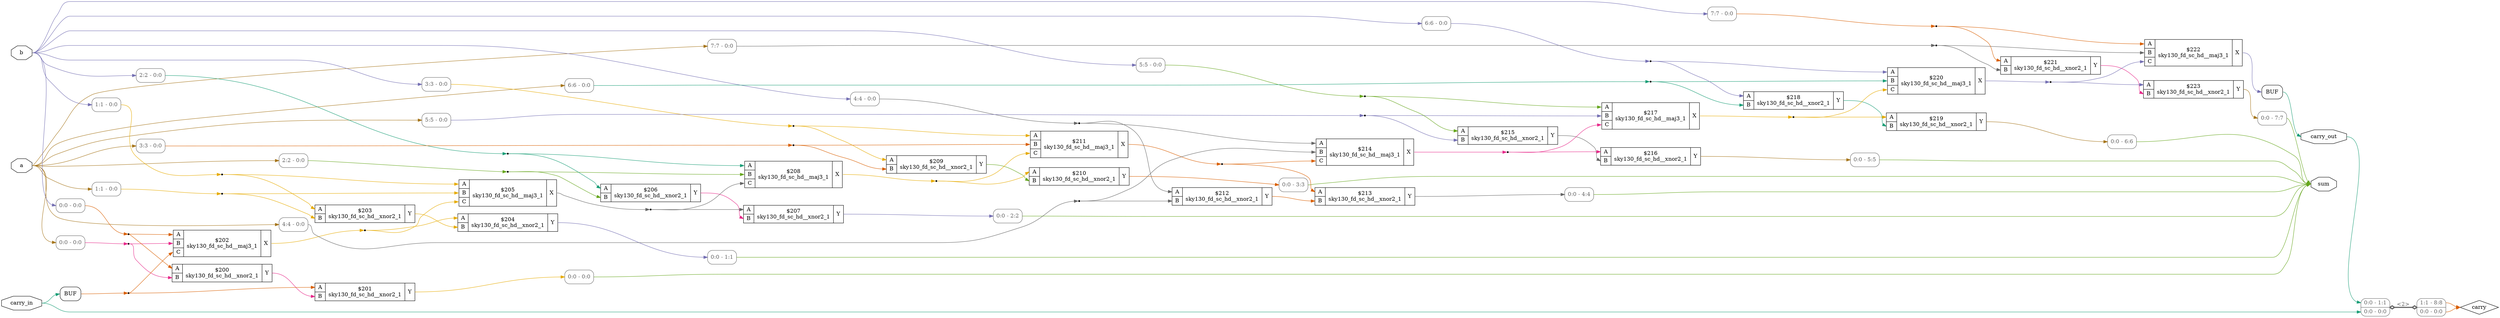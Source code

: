 digraph "carry_lookahead_adder" {
rankdir="LR";
remincross=true;
n73 [ shape=octagon, label="a", color="black", fontcolor="black" ];
n74 [ shape=octagon, label="b", color="black", fontcolor="black" ];
n75 [ shape=diamond, label="carry", color="black", fontcolor="black" ];
n76 [ shape=octagon, label="carry_in", color="black", fontcolor="black" ];
n77 [ shape=octagon, label="carry_out", color="black", fontcolor="black" ];
n78 [ shape=octagon, label="sum", color="black", fontcolor="black" ];
c82 [ shape=record, label="{{<p79> A|<p80> B}|$200\nsky130_fd_sc_hd__xnor2_1|{<p81> Y}}",  ];
c83 [ shape=record, label="{{<p79> A|<p80> B}|$201\nsky130_fd_sc_hd__xnor2_1|{<p81> Y}}",  ];
c86 [ shape=record, label="{{<p79> A|<p80> B|<p84> C}|$202\nsky130_fd_sc_hd__maj3_1|{<p85> X}}",  ];
c87 [ shape=record, label="{{<p79> A|<p80> B}|$203\nsky130_fd_sc_hd__xnor2_1|{<p81> Y}}",  ];
c88 [ shape=record, label="{{<p79> A|<p80> B}|$204\nsky130_fd_sc_hd__xnor2_1|{<p81> Y}}",  ];
c89 [ shape=record, label="{{<p79> A|<p80> B|<p84> C}|$205\nsky130_fd_sc_hd__maj3_1|{<p85> X}}",  ];
c90 [ shape=record, label="{{<p79> A|<p80> B}|$206\nsky130_fd_sc_hd__xnor2_1|{<p81> Y}}",  ];
c91 [ shape=record, label="{{<p79> A|<p80> B}|$207\nsky130_fd_sc_hd__xnor2_1|{<p81> Y}}",  ];
c92 [ shape=record, label="{{<p79> A|<p80> B|<p84> C}|$208\nsky130_fd_sc_hd__maj3_1|{<p85> X}}",  ];
c93 [ shape=record, label="{{<p79> A|<p80> B}|$209\nsky130_fd_sc_hd__xnor2_1|{<p81> Y}}",  ];
c94 [ shape=record, label="{{<p79> A|<p80> B}|$210\nsky130_fd_sc_hd__xnor2_1|{<p81> Y}}",  ];
c95 [ shape=record, label="{{<p79> A|<p80> B|<p84> C}|$211\nsky130_fd_sc_hd__maj3_1|{<p85> X}}",  ];
c96 [ shape=record, label="{{<p79> A|<p80> B}|$212\nsky130_fd_sc_hd__xnor2_1|{<p81> Y}}",  ];
c97 [ shape=record, label="{{<p79> A|<p80> B}|$213\nsky130_fd_sc_hd__xnor2_1|{<p81> Y}}",  ];
c98 [ shape=record, label="{{<p79> A|<p80> B|<p84> C}|$214\nsky130_fd_sc_hd__maj3_1|{<p85> X}}",  ];
c99 [ shape=record, label="{{<p79> A|<p80> B}|$215\nsky130_fd_sc_hd__xnor2_1|{<p81> Y}}",  ];
c100 [ shape=record, label="{{<p79> A|<p80> B}|$216\nsky130_fd_sc_hd__xnor2_1|{<p81> Y}}",  ];
c101 [ shape=record, label="{{<p79> A|<p80> B|<p84> C}|$217\nsky130_fd_sc_hd__maj3_1|{<p85> X}}",  ];
c102 [ shape=record, label="{{<p79> A|<p80> B}|$218\nsky130_fd_sc_hd__xnor2_1|{<p81> Y}}",  ];
c103 [ shape=record, label="{{<p79> A|<p80> B}|$219\nsky130_fd_sc_hd__xnor2_1|{<p81> Y}}",  ];
c104 [ shape=record, label="{{<p79> A|<p80> B|<p84> C}|$220\nsky130_fd_sc_hd__maj3_1|{<p85> X}}",  ];
c105 [ shape=record, label="{{<p79> A|<p80> B}|$221\nsky130_fd_sc_hd__xnor2_1|{<p81> Y}}",  ];
c106 [ shape=record, label="{{<p79> A|<p80> B|<p84> C}|$222\nsky130_fd_sc_hd__maj3_1|{<p85> X}}",  ];
c107 [ shape=record, label="{{<p79> A|<p80> B}|$223\nsky130_fd_sc_hd__xnor2_1|{<p81> Y}}",  ];
x0 [ shape=record, style=rounded, label="<s1> 0:0 - 1:1 |<s0> 0:0 - 0:0 ", colorscheme="dark28", color="8", fontcolor="8" ];
x1 [ shape=record, style=rounded, label="<s1> 1:1 - 8:8 |<s0> 0:0 - 0:0 ", colorscheme="dark28", color="8", fontcolor="8" ];
x0:e -> x1:w [arrowhead=odiamond, arrowtail=odiamond, dir=both, colorscheme="dark28", color="8", fontcolor="8", style="setlinewidth(3)", label="<2>"];
x2 [ shape=record, style=rounded, label="<s0> 0:0 - 0:0 ", colorscheme="dark28", color="8", fontcolor="8" ];
x3 [ shape=record, style=rounded, label="<s0> 0:0 - 0:0 ", colorscheme="dark28", color="8", fontcolor="8" ];
x4 [shape=box, style=rounded, label="BUF", ];
x5 [ shape=record, style=rounded, label="<s0> 0:0 - 0:0 ", colorscheme="dark28", color="8", fontcolor="8" ];
x6 [ shape=record, style=rounded, label="<s0> 1:1 - 0:0 ", colorscheme="dark28", color="8", fontcolor="8" ];
x7 [ shape=record, style=rounded, label="<s0> 1:1 - 0:0 ", colorscheme="dark28", color="8", fontcolor="8" ];
x8 [ shape=record, style=rounded, label="<s0> 0:0 - 1:1 ", colorscheme="dark28", color="8", fontcolor="8" ];
x9 [ shape=record, style=rounded, label="<s0> 2:2 - 0:0 ", colorscheme="dark28", color="8", fontcolor="8" ];
x10 [ shape=record, style=rounded, label="<s0> 2:2 - 0:0 ", colorscheme="dark28", color="8", fontcolor="8" ];
x11 [ shape=record, style=rounded, label="<s0> 0:0 - 2:2 ", colorscheme="dark28", color="8", fontcolor="8" ];
x12 [ shape=record, style=rounded, label="<s0> 3:3 - 0:0 ", colorscheme="dark28", color="8", fontcolor="8" ];
x13 [ shape=record, style=rounded, label="<s0> 3:3 - 0:0 ", colorscheme="dark28", color="8", fontcolor="8" ];
x14 [ shape=record, style=rounded, label="<s0> 0:0 - 3:3 ", colorscheme="dark28", color="8", fontcolor="8" ];
x15 [ shape=record, style=rounded, label="<s0> 4:4 - 0:0 ", colorscheme="dark28", color="8", fontcolor="8" ];
x16 [ shape=record, style=rounded, label="<s0> 4:4 - 0:0 ", colorscheme="dark28", color="8", fontcolor="8" ];
x17 [ shape=record, style=rounded, label="<s0> 0:0 - 4:4 ", colorscheme="dark28", color="8", fontcolor="8" ];
x18 [ shape=record, style=rounded, label="<s0> 5:5 - 0:0 ", colorscheme="dark28", color="8", fontcolor="8" ];
x19 [ shape=record, style=rounded, label="<s0> 5:5 - 0:0 ", colorscheme="dark28", color="8", fontcolor="8" ];
x20 [ shape=record, style=rounded, label="<s0> 0:0 - 5:5 ", colorscheme="dark28", color="8", fontcolor="8" ];
x21 [ shape=record, style=rounded, label="<s0> 6:6 - 0:0 ", colorscheme="dark28", color="8", fontcolor="8" ];
x22 [ shape=record, style=rounded, label="<s0> 6:6 - 0:0 ", colorscheme="dark28", color="8", fontcolor="8" ];
x23 [ shape=record, style=rounded, label="<s0> 0:0 - 6:6 ", colorscheme="dark28", color="8", fontcolor="8" ];
x24 [ shape=record, style=rounded, label="<s0> 7:7 - 0:0 ", colorscheme="dark28", color="8", fontcolor="8" ];
x25 [ shape=record, style=rounded, label="<s0> 7:7 - 0:0 ", colorscheme="dark28", color="8", fontcolor="8" ];
x26 [shape=box, style=rounded, label="BUF", ];
x27 [ shape=record, style=rounded, label="<s0> 0:0 - 7:7 ", colorscheme="dark28", color="8", fontcolor="8" ];
n32 [ shape=point ];
x3:e -> n32:w [colorscheme="dark28", color="4", fontcolor="4", label=""];
n32:e -> c82:p80:w [colorscheme="dark28", color="4", fontcolor="4", label=""];
n32:e -> c86:p80:w [colorscheme="dark28", color="4", fontcolor="4", label=""];
n33 [ shape=point ];
x7:e -> n33:w [colorscheme="dark28", color="6", fontcolor="6", label=""];
n33:e -> c87:p80:w [colorscheme="dark28", color="6", fontcolor="6", label=""];
n33:e -> c89:p80:w [colorscheme="dark28", color="6", fontcolor="6", label=""];
n34 [ shape=point ];
x10:e -> n34:w [colorscheme="dark28", color="5", fontcolor="5", label=""];
n34:e -> c90:p80:w [colorscheme="dark28", color="5", fontcolor="5", label=""];
n34:e -> c92:p80:w [colorscheme="dark28", color="5", fontcolor="5", label=""];
n35 [ shape=point ];
x13:e -> n35:w [colorscheme="dark28", color="2", fontcolor="2", label=""];
n35:e -> c93:p80:w [colorscheme="dark28", color="2", fontcolor="2", label=""];
n35:e -> c95:p80:w [colorscheme="dark28", color="2", fontcolor="2", label=""];
n36 [ shape=point ];
x16:e -> n36:w [colorscheme="dark28", color="8", fontcolor="8", label=""];
n36:e -> c96:p80:w [colorscheme="dark28", color="8", fontcolor="8", label=""];
n36:e -> c98:p80:w [colorscheme="dark28", color="8", fontcolor="8", label=""];
n37 [ shape=point ];
x19:e -> n37:w [colorscheme="dark28", color="3", fontcolor="3", label=""];
n37:e -> c101:p80:w [colorscheme="dark28", color="3", fontcolor="3", label=""];
n37:e -> c99:p80:w [colorscheme="dark28", color="3", fontcolor="3", label=""];
n38 [ shape=point ];
x22:e -> n38:w [colorscheme="dark28", color="1", fontcolor="1", label=""];
n38:e -> c102:p80:w [colorscheme="dark28", color="1", fontcolor="1", label=""];
n38:e -> c104:p80:w [colorscheme="dark28", color="1", fontcolor="1", label=""];
n39 [ shape=point ];
x25:e -> n39:w [colorscheme="dark28", color="8", fontcolor="8", label=""];
n39:e -> c105:p80:w [colorscheme="dark28", color="8", fontcolor="8", label=""];
n39:e -> c106:p80:w [colorscheme="dark28", color="8", fontcolor="8", label=""];
n40 [ shape=point ];
x2:e -> n40:w [colorscheme="dark28", color="2", fontcolor="2", label=""];
n40:e -> c82:p79:w [colorscheme="dark28", color="2", fontcolor="2", label=""];
n40:e -> c86:p79:w [colorscheme="dark28", color="2", fontcolor="2", label=""];
n41 [ shape=point ];
x6:e -> n41:w [colorscheme="dark28", color="6", fontcolor="6", label=""];
n41:e -> c87:p79:w [colorscheme="dark28", color="6", fontcolor="6", label=""];
n41:e -> c89:p79:w [colorscheme="dark28", color="6", fontcolor="6", label=""];
n42 [ shape=point ];
x9:e -> n42:w [colorscheme="dark28", color="1", fontcolor="1", label=""];
n42:e -> c90:p79:w [colorscheme="dark28", color="1", fontcolor="1", label=""];
n42:e -> c92:p79:w [colorscheme="dark28", color="1", fontcolor="1", label=""];
n43 [ shape=point ];
x12:e -> n43:w [colorscheme="dark28", color="6", fontcolor="6", label=""];
n43:e -> c93:p79:w [colorscheme="dark28", color="6", fontcolor="6", label=""];
n43:e -> c95:p79:w [colorscheme="dark28", color="6", fontcolor="6", label=""];
n44 [ shape=point ];
x15:e -> n44:w [colorscheme="dark28", color="8", fontcolor="8", label=""];
n44:e -> c96:p79:w [colorscheme="dark28", color="8", fontcolor="8", label=""];
n44:e -> c98:p79:w [colorscheme="dark28", color="8", fontcolor="8", label=""];
n45 [ shape=point ];
x18:e -> n45:w [colorscheme="dark28", color="5", fontcolor="5", label=""];
n45:e -> c101:p79:w [colorscheme="dark28", color="5", fontcolor="5", label=""];
n45:e -> c99:p79:w [colorscheme="dark28", color="5", fontcolor="5", label=""];
n46 [ shape=point ];
x21:e -> n46:w [colorscheme="dark28", color="3", fontcolor="3", label=""];
n46:e -> c102:p79:w [colorscheme="dark28", color="3", fontcolor="3", label=""];
n46:e -> c104:p79:w [colorscheme="dark28", color="3", fontcolor="3", label=""];
n47 [ shape=point ];
x24:e -> n47:w [colorscheme="dark28", color="2", fontcolor="2", label=""];
n47:e -> c105:p79:w [colorscheme="dark28", color="2", fontcolor="2", label=""];
n47:e -> c106:p79:w [colorscheme="dark28", color="2", fontcolor="2", label=""];
n48 [ shape=point ];
x4:e -> n48:w [colorscheme="dark28", color="2", fontcolor="2", label=""];
n48:e -> c83:p79:w [colorscheme="dark28", color="2", fontcolor="2", label=""];
n48:e -> c86:p84:w [colorscheme="dark28", color="2", fontcolor="2", label=""];
c106:p85:e -> x26:w [colorscheme="dark28", color="3", fontcolor="3", label=""];
c82:p81:e -> c83:p80:w [colorscheme="dark28", color="4", fontcolor="4", label=""];
n51 [ shape=point ];
c86:p85:e -> n51:w [colorscheme="dark28", color="6", fontcolor="6", label=""];
n51:e -> c88:p79:w [colorscheme="dark28", color="6", fontcolor="6", label=""];
n51:e -> c89:p84:w [colorscheme="dark28", color="6", fontcolor="6", label=""];
c87:p81:e -> c88:p80:w [colorscheme="dark28", color="6", fontcolor="6", label=""];
n53 [ shape=point ];
c89:p85:e -> n53:w [colorscheme="dark28", color="8", fontcolor="8", label=""];
n53:e -> c91:p79:w [colorscheme="dark28", color="8", fontcolor="8", label=""];
n53:e -> c92:p84:w [colorscheme="dark28", color="8", fontcolor="8", label=""];
c90:p81:e -> c91:p80:w [colorscheme="dark28", color="4", fontcolor="4", label=""];
n55 [ shape=point ];
c92:p85:e -> n55:w [colorscheme="dark28", color="6", fontcolor="6", label=""];
n55:e -> c94:p79:w [colorscheme="dark28", color="6", fontcolor="6", label=""];
n55:e -> c95:p84:w [colorscheme="dark28", color="6", fontcolor="6", label=""];
c93:p81:e -> c94:p80:w [colorscheme="dark28", color="5", fontcolor="5", label=""];
n57 [ shape=point ];
c95:p85:e -> n57:w [colorscheme="dark28", color="2", fontcolor="2", label=""];
n57:e -> c97:p79:w [colorscheme="dark28", color="2", fontcolor="2", label=""];
n57:e -> c98:p84:w [colorscheme="dark28", color="2", fontcolor="2", label=""];
c96:p81:e -> c97:p80:w [colorscheme="dark28", color="2", fontcolor="2", label=""];
n59 [ shape=point ];
c98:p85:e -> n59:w [colorscheme="dark28", color="4", fontcolor="4", label=""];
n59:e -> c100:p79:w [colorscheme="dark28", color="4", fontcolor="4", label=""];
n59:e -> c101:p84:w [colorscheme="dark28", color="4", fontcolor="4", label=""];
c99:p81:e -> c100:p80:w [colorscheme="dark28", color="8", fontcolor="8", label=""];
n61 [ shape=point ];
c101:p85:e -> n61:w [colorscheme="dark28", color="6", fontcolor="6", label=""];
n61:e -> c103:p79:w [colorscheme="dark28", color="6", fontcolor="6", label=""];
n61:e -> c104:p84:w [colorscheme="dark28", color="6", fontcolor="6", label=""];
c102:p81:e -> c103:p80:w [colorscheme="dark28", color="1", fontcolor="1", label=""];
n63 [ shape=point ];
c104:p85:e -> n63:w [colorscheme="dark28", color="3", fontcolor="3", label=""];
n63:e -> c106:p84:w [colorscheme="dark28", color="3", fontcolor="3", label=""];
n63:e -> c107:p79:w [colorscheme="dark28", color="3", fontcolor="3", label=""];
c105:p81:e -> c107:p80:w [colorscheme="dark28", color="4", fontcolor="4", label=""];
c83:p81:e -> x5:w [colorscheme="dark28", color="6", fontcolor="6", label=""];
c88:p81:e -> x8:w [colorscheme="dark28", color="3", fontcolor="3", label=""];
c91:p81:e -> x11:w [colorscheme="dark28", color="3", fontcolor="3", label=""];
c94:p81:e -> x14:w [colorscheme="dark28", color="2", fontcolor="2", label=""];
c97:p81:e -> x17:w [colorscheme="dark28", color="8", fontcolor="8", label=""];
c100:p81:e -> x20:w [colorscheme="dark28", color="7", fontcolor="7", label=""];
c103:p81:e -> x23:w [colorscheme="dark28", color="7", fontcolor="7", label=""];
c107:p81:e -> x27:w [colorscheme="dark28", color="7", fontcolor="7", label=""];
n73:e -> x10:s0:w [colorscheme="dark28", color="7", fontcolor="7", label=""];
n73:e -> x13:s0:w [colorscheme="dark28", color="7", fontcolor="7", label=""];
n73:e -> x16:s0:w [colorscheme="dark28", color="7", fontcolor="7", label=""];
n73:e -> x19:s0:w [colorscheme="dark28", color="7", fontcolor="7", label=""];
n73:e -> x22:s0:w [colorscheme="dark28", color="7", fontcolor="7", label=""];
n73:e -> x25:s0:w [colorscheme="dark28", color="7", fontcolor="7", label=""];
n73:e -> x3:s0:w [colorscheme="dark28", color="7", fontcolor="7", label=""];
n73:e -> x7:s0:w [colorscheme="dark28", color="7", fontcolor="7", label=""];
n74:e -> x12:s0:w [colorscheme="dark28", color="3", fontcolor="3", label=""];
n74:e -> x15:s0:w [colorscheme="dark28", color="3", fontcolor="3", label=""];
n74:e -> x18:s0:w [colorscheme="dark28", color="3", fontcolor="3", label=""];
n74:e -> x21:s0:w [colorscheme="dark28", color="3", fontcolor="3", label=""];
n74:e -> x24:s0:w [colorscheme="dark28", color="3", fontcolor="3", label=""];
n74:e -> x2:s0:w [colorscheme="dark28", color="3", fontcolor="3", label=""];
n74:e -> x6:s0:w [colorscheme="dark28", color="3", fontcolor="3", label=""];
n74:e -> x9:s0:w [colorscheme="dark28", color="3", fontcolor="3", label=""];
x1:s0:e -> n75:w [colorscheme="dark28", color="2", fontcolor="2", label=""];
x1:s1:e -> n75:w [colorscheme="dark28", color="2", fontcolor="2", label=""];
n76:e -> x0:s0:w [colorscheme="dark28", color="1", fontcolor="1", label=""];
n76:e -> x4:w [colorscheme="dark28", color="1", fontcolor="1", label=""];
x26:e -> n77:w [colorscheme="dark28", color="1", fontcolor="1", label=""];
n77:e -> x0:s1:w [colorscheme="dark28", color="1", fontcolor="1", label=""];
x11:s0:e -> n78:w [colorscheme="dark28", color="5", fontcolor="5", label=""];
x14:s0:e -> n78:w [colorscheme="dark28", color="5", fontcolor="5", label=""];
x17:s0:e -> n78:w [colorscheme="dark28", color="5", fontcolor="5", label=""];
x20:s0:e -> n78:w [colorscheme="dark28", color="5", fontcolor="5", label=""];
x23:s0:e -> n78:w [colorscheme="dark28", color="5", fontcolor="5", label=""];
x27:s0:e -> n78:w [colorscheme="dark28", color="5", fontcolor="5", label=""];
x5:s0:e -> n78:w [colorscheme="dark28", color="5", fontcolor="5", label=""];
x8:s0:e -> n78:w [colorscheme="dark28", color="5", fontcolor="5", label=""];
}
